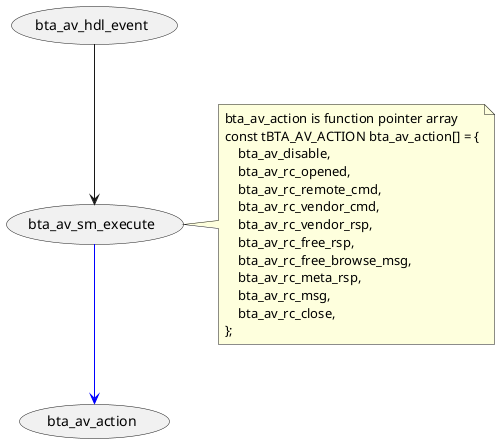 @startuml
(bta_av_hdl_event)-->(bta_av_sm_execute)
(bta_av_sm_execute)-->(bta_av_action) #Blue

note right of (bta_av_sm_execute)
bta_av_action is function pointer array
const tBTA_AV_ACTION bta_av_action[] = {
    bta_av_disable,
    bta_av_rc_opened,
    bta_av_rc_remote_cmd,
    bta_av_rc_vendor_cmd,
    bta_av_rc_vendor_rsp,
    bta_av_rc_free_rsp,
    bta_av_rc_free_browse_msg,
    bta_av_rc_meta_rsp,
    bta_av_rc_msg,
    bta_av_rc_close,
};
end note

@enduml